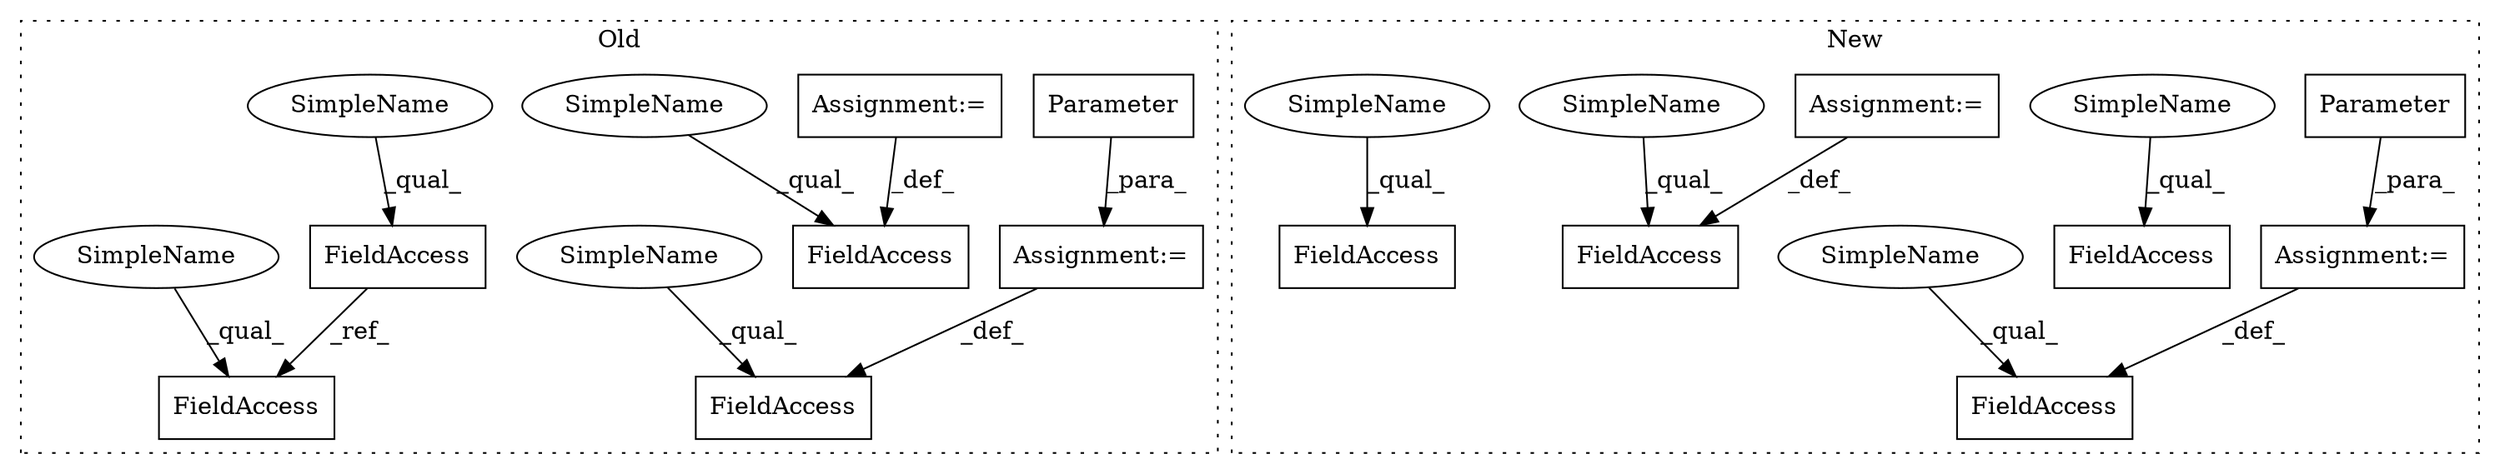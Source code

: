 digraph G {
subgraph cluster0 {
1 [label="Parameter" a="32" s="1469,1518" l="10,1" shape="box"];
5 [label="FieldAccess" a="22" s="1431" l="28" shape="box"];
6 [label="FieldAccess" a="22" s="1261" l="13" shape="box"];
7 [label="Assignment:=" a="7" s="1274" l="1" shape="box"];
8 [label="Assignment:=" a="7" s="1459" l="1" shape="box"];
11 [label="FieldAccess" a="22" s="1288" l="20" shape="box"];
13 [label="FieldAccess" a="22" s="1382" l="20" shape="box"];
15 [label="SimpleName" a="42" s="1288" l="4" shape="ellipse"];
16 [label="SimpleName" a="42" s="1431" l="4" shape="ellipse"];
17 [label="SimpleName" a="42" s="1261" l="4" shape="ellipse"];
18 [label="SimpleName" a="42" s="1382" l="4" shape="ellipse"];
label = "Old";
style="dotted";
}
subgraph cluster1 {
2 [label="Parameter" a="32" s="1337,1382" l="10,1" shape="box"];
3 [label="Assignment:=" a="7" s="1336" l="1" shape="box"];
4 [label="FieldAccess" a="22" s="1300" l="36" shape="box"];
9 [label="FieldAccess" a="22" s="1178" l="29" shape="box"];
10 [label="FieldAccess" a="22" s="1092" l="28" shape="box"];
12 [label="FieldAccess" a="22" s="1475" l="13" shape="box"];
14 [label="Assignment:=" a="7" s="1488" l="1" shape="box"];
19 [label="SimpleName" a="42" s="1178" l="4" shape="ellipse"];
20 [label="SimpleName" a="42" s="1300" l="4" shape="ellipse"];
21 [label="SimpleName" a="42" s="1092" l="4" shape="ellipse"];
22 [label="SimpleName" a="42" s="1475" l="4" shape="ellipse"];
label = "New";
style="dotted";
}
1 -> 8 [label="_para_"];
2 -> 3 [label="_para_"];
3 -> 4 [label="_def_"];
7 -> 6 [label="_def_"];
8 -> 5 [label="_def_"];
11 -> 13 [label="_ref_"];
14 -> 12 [label="_def_"];
15 -> 11 [label="_qual_"];
16 -> 5 [label="_qual_"];
17 -> 6 [label="_qual_"];
18 -> 13 [label="_qual_"];
19 -> 9 [label="_qual_"];
20 -> 4 [label="_qual_"];
21 -> 10 [label="_qual_"];
22 -> 12 [label="_qual_"];
}